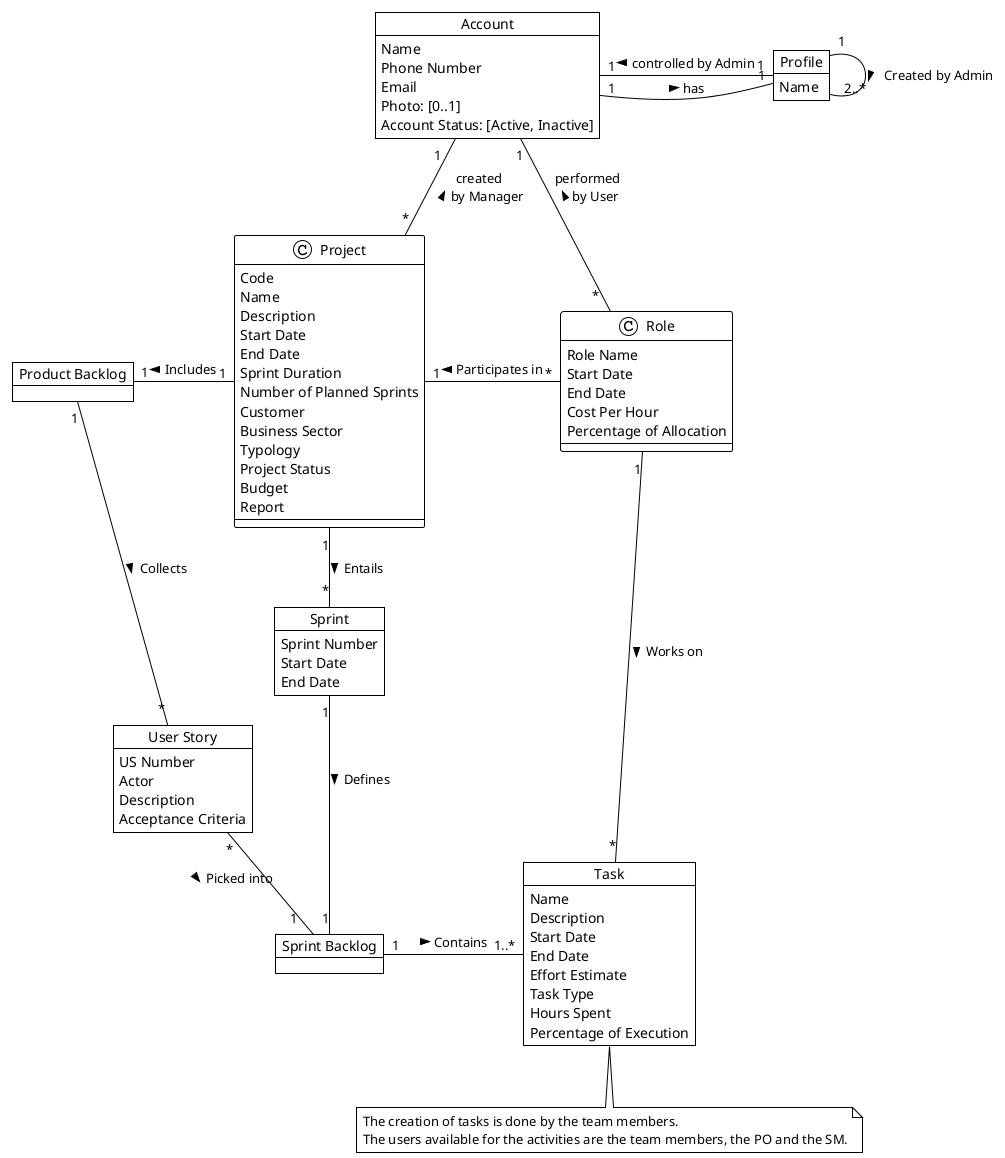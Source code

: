 @startuml
!theme plain

'--- part relevant to sprint 1

Object Account {
Name
Phone Number
Email
Photo: [0..1]
Account Status: [Active, Inactive]
}

Object Profile {
Name
}

'together {
'Object Administrator
'Object Manager
'Object User
'}

'Account <|-- Administrator
'Account <|-- Manager
'Account <|-- User
Account "1"-right- "   1" Profile : has >
Account "1"-- "1" Profile : controlled by Admin <
Account "1   " -- "*" Project : created \n by Manager <
Account "1" -- " *  " Role : performed \n by User <
'Profile"1" -- "*"Account : controlled by \n administrator <
'Profile "1"-- "*"Project : created by Manager <
'Profile"1" -- "*"User : performed by User <


Object Project {
Code
Name
Description
Start Date
End Date
Sprint Duration
Number of Planned Sprints
Customer
Business Sector
Typology
Project Status
Budget
' Report could be its own conceptual class but we are not modelling with detail yet
Report
}

' following the Association Class Role pattern (Fig.11) from "Modeling Roles"
' Role attributes does not include Project Code because Larman says to avoid attributes that are like "foreign keys" (p.126)
Object Role {
Role Name
Start Date
End Date
Cost Per Hour
Percentage of Allocation
}

' here "Controls" includes "creates,lists,changes profile, activates, inactivates"
' following Larman p.113 to be parsimonious about associations
'Administrator "1" -up- "*" Account : Controls >
'Manager "1" -down- "*" Project : Manages >
'User "1" -down- "*" Role: Performs >
Role "*" -left- "1" Project: Participates in >


'--- additional stuff, not much detail for sprint 1
' put enduml tag before this comment to shorten diagram
Object "Product Backlog" as PB

Object "User Story" as US {
US Number
Actor
Description
Acceptance Criteria
}

Object Sprint {
Sprint Number
Start Date
End Date
}

Object "Sprint Backlog" as SB

Object Task {
Name
Description
Start Date
End Date
Effort Estimate
Task Type
Hours Spent
Percentage of Execution
}


Profile "1" -down- "  2..*" Profile: Created by Admin >
Project "1" -down- "*" Sprint: Entails >
Project "1" -left- "1" PB: Includes >
PB "1" -down- "*" US: Collects >
Sprint "1" -down- "1" SB: Defines >
US "*" -right- "                      1" SB: Picked into >

SB "1" -right- "   1..*" Task: Contains >
Role "1" -down- "*" Task: Works on >
'note on link: The creation of tasks is done by the team members.\nThe users available for the activities are the team members, the PO and the SM.


note "The creation of tasks is done by the team members.\nThe users available for the activities are the team members, the PO and the SM." as N1
Task .down. N1

@enduml
